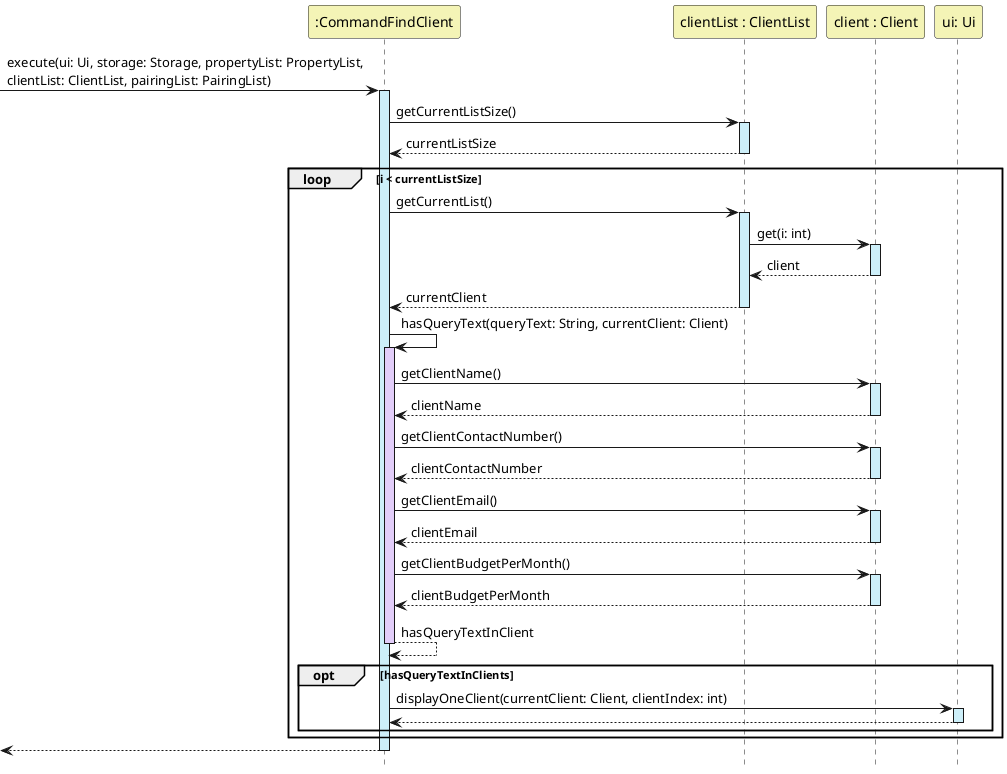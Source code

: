 @startuml

hide footbox

Participant ":CommandFindClient" as CommandFindClient #F4F4B6
Participant "clientList : ClientList" as ClientList #F4F4B6
Participant "client : Client" as Client #F4F4B6
Participant "ui: Ui" as Ui #F4F4B6

->CommandFindClient:execute(ui: Ui, storage: Storage, propertyList: PropertyList, \nclientList: ClientList, pairingList: PairingList)
activate CommandFindClient #CDEFF9

CommandFindClient->ClientList:getCurrentListSize()
activate ClientList #CDEFF9
return currentListSize

    loop i < currentListSize
        CommandFindClient->ClientList:getCurrentList()
        activate ClientList #CDEFF9
        ClientList->Client:get(i: int)
        activate Client #CDEFF9
        return client
        return currentClient

        CommandFindClient->CommandFindClient:hasQueryText(queryText: String, currentClient: Client)
        activate CommandFindClient #E2CDF9
        CommandFindClient -> Client:getClientName()
        activate Client #CDEFF9
        return clientName

        CommandFindClient -> Client:getClientContactNumber()
        activate Client #CDEFF9
        return clientContactNumber

        CommandFindClient -> Client:getClientEmail()
        activate Client #CDEFF9
        return clientEmail

        CommandFindClient -> Client:getClientBudgetPerMonth()
        activate Client #CDEFF9
        return clientBudgetPerMonth

        return hasQueryTextInClient
        opt hasQueryTextInClients
            CommandFindClient->Ui:displayOneClient(currentClient: Client, clientIndex: int)
            activate Ui #CDEFF9
            return
        end
    end
    return
@enduml